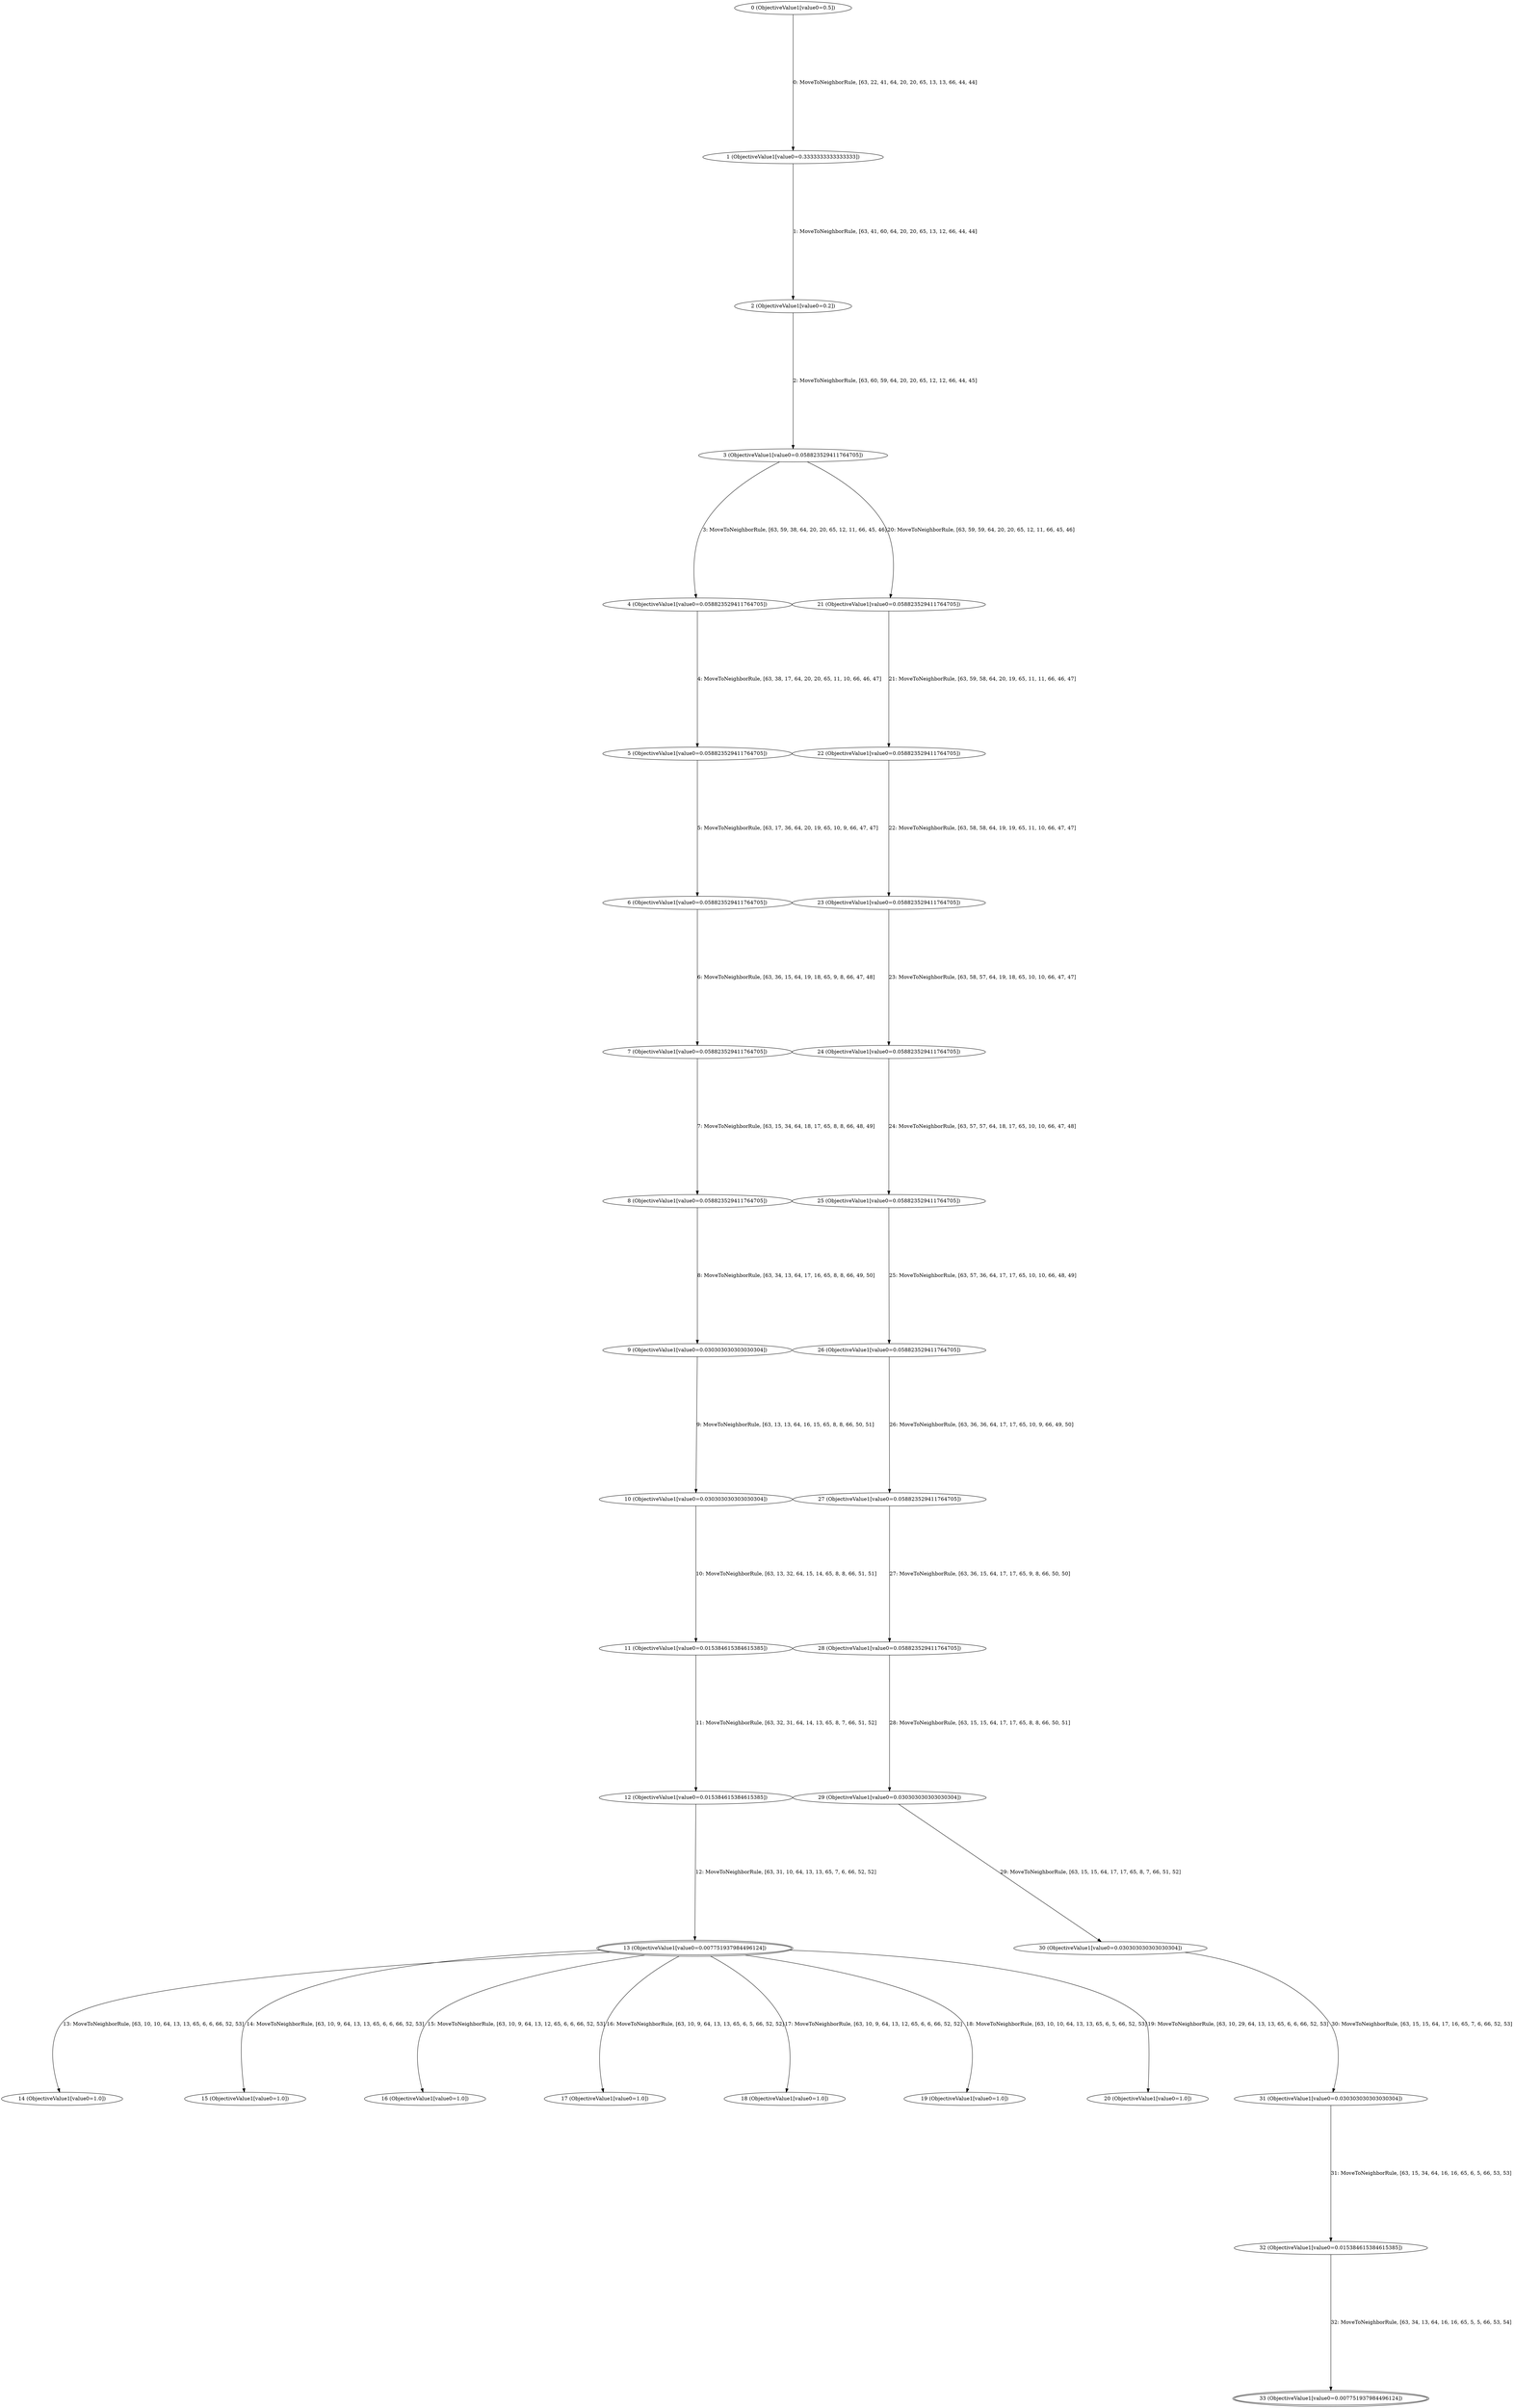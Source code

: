 digraph designSpace {
nodesep=0
ranksep=5
node[
	style=filled
	fillcolor=white
]
0 [label = "0 (ObjectiveValue1[value0=0.5])"
URL="./0.svg"]
1 [label = "1 (ObjectiveValue1[value0=0.3333333333333333])"
URL="./1.svg"]
0 -> 1 [label="0: MoveToNeighborRule, [63, 22, 41, 64, 20, 20, 65, 13, 13, 66, 44, 44]"]
2 [label = "2 (ObjectiveValue1[value0=0.2])"
URL="./2.svg"]
1 -> 2 [label="1: MoveToNeighborRule, [63, 41, 60, 64, 20, 20, 65, 13, 12, 66, 44, 44]"]
3 [label = "3 (ObjectiveValue1[value0=0.058823529411764705])"
URL="./3.svg"]
2 -> 3 [label="2: MoveToNeighborRule, [63, 60, 59, 64, 20, 20, 65, 12, 12, 66, 44, 45]"]
4 [label = "4 (ObjectiveValue1[value0=0.058823529411764705])"
URL="./4.svg"]
3 -> 4 [label="3: MoveToNeighborRule, [63, 59, 38, 64, 20, 20, 65, 12, 11, 66, 45, 46]"]
5 [label = "5 (ObjectiveValue1[value0=0.058823529411764705])"
URL="./5.svg"]
4 -> 5 [label="4: MoveToNeighborRule, [63, 38, 17, 64, 20, 20, 65, 11, 10, 66, 46, 47]"]
6 [label = "6 (ObjectiveValue1[value0=0.058823529411764705])"
URL="./6.svg"]
5 -> 6 [label="5: MoveToNeighborRule, [63, 17, 36, 64, 20, 19, 65, 10, 9, 66, 47, 47]"]
7 [label = "7 (ObjectiveValue1[value0=0.058823529411764705])"
URL="./7.svg"]
6 -> 7 [label="6: MoveToNeighborRule, [63, 36, 15, 64, 19, 18, 65, 9, 8, 66, 47, 48]"]
8 [label = "8 (ObjectiveValue1[value0=0.058823529411764705])"
URL="./8.svg"]
7 -> 8 [label="7: MoveToNeighborRule, [63, 15, 34, 64, 18, 17, 65, 8, 8, 66, 48, 49]"]
9 [label = "9 (ObjectiveValue1[value0=0.030303030303030304])"
URL="./9.svg"]
8 -> 9 [label="8: MoveToNeighborRule, [63, 34, 13, 64, 17, 16, 65, 8, 8, 66, 49, 50]"]
10 [label = "10 (ObjectiveValue1[value0=0.030303030303030304])"
URL="./10.svg"]
9 -> 10 [label="9: MoveToNeighborRule, [63, 13, 13, 64, 16, 15, 65, 8, 8, 66, 50, 51]"]
11 [label = "11 (ObjectiveValue1[value0=0.015384615384615385])"
URL="./11.svg"]
10 -> 11 [label="10: MoveToNeighborRule, [63, 13, 32, 64, 15, 14, 65, 8, 8, 66, 51, 51]"]
12 [label = "12 (ObjectiveValue1[value0=0.015384615384615385])"
URL="./12.svg"]
11 -> 12 [label="11: MoveToNeighborRule, [63, 32, 31, 64, 14, 13, 65, 8, 7, 66, 51, 52]"]
13 [label = "13 (ObjectiveValue1[value0=0.007751937984496124])"
URL="./13.svg"]
13 [peripheries = 2]
12 -> 13 [label="12: MoveToNeighborRule, [63, 31, 10, 64, 13, 13, 65, 7, 6, 66, 52, 52]"]
14 [label = "14 (ObjectiveValue1[value0=1.0])"
URL="./14.svg"]
13 -> 14 [label="13: MoveToNeighborRule, [63, 10, 10, 64, 13, 13, 65, 6, 6, 66, 52, 53]"]
15 [label = "15 (ObjectiveValue1[value0=1.0])"
URL="./15.svg"]
13 -> 15 [label="14: MoveToNeighborRule, [63, 10, 9, 64, 13, 13, 65, 6, 6, 66, 52, 53]"]
16 [label = "16 (ObjectiveValue1[value0=1.0])"
URL="./16.svg"]
13 -> 16 [label="15: MoveToNeighborRule, [63, 10, 9, 64, 13, 12, 65, 6, 6, 66, 52, 53]"]
17 [label = "17 (ObjectiveValue1[value0=1.0])"
URL="./17.svg"]
13 -> 17 [label="16: MoveToNeighborRule, [63, 10, 9, 64, 13, 13, 65, 6, 5, 66, 52, 52]"]
18 [label = "18 (ObjectiveValue1[value0=1.0])"
URL="./18.svg"]
13 -> 18 [label="17: MoveToNeighborRule, [63, 10, 9, 64, 13, 12, 65, 6, 6, 66, 52, 52]"]
19 [label = "19 (ObjectiveValue1[value0=1.0])"
URL="./19.svg"]
13 -> 19 [label="18: MoveToNeighborRule, [63, 10, 10, 64, 13, 13, 65, 6, 5, 66, 52, 53]"]
20 [label = "20 (ObjectiveValue1[value0=1.0])"
URL="./20.svg"]
13 -> 20 [label="19: MoveToNeighborRule, [63, 10, 29, 64, 13, 13, 65, 6, 6, 66, 52, 53]"]
21 [label = "21 (ObjectiveValue1[value0=0.058823529411764705])"
URL="./21.svg"]
3 -> 21 [label="20: MoveToNeighborRule, [63, 59, 59, 64, 20, 20, 65, 12, 11, 66, 45, 46]"]
22 [label = "22 (ObjectiveValue1[value0=0.058823529411764705])"
URL="./22.svg"]
21 -> 22 [label="21: MoveToNeighborRule, [63, 59, 58, 64, 20, 19, 65, 11, 11, 66, 46, 47]"]
23 [label = "23 (ObjectiveValue1[value0=0.058823529411764705])"
URL="./23.svg"]
22 -> 23 [label="22: MoveToNeighborRule, [63, 58, 58, 64, 19, 19, 65, 11, 10, 66, 47, 47]"]
24 [label = "24 (ObjectiveValue1[value0=0.058823529411764705])"
URL="./24.svg"]
23 -> 24 [label="23: MoveToNeighborRule, [63, 58, 57, 64, 19, 18, 65, 10, 10, 66, 47, 47]"]
25 [label = "25 (ObjectiveValue1[value0=0.058823529411764705])"
URL="./25.svg"]
24 -> 25 [label="24: MoveToNeighborRule, [63, 57, 57, 64, 18, 17, 65, 10, 10, 66, 47, 48]"]
26 [label = "26 (ObjectiveValue1[value0=0.058823529411764705])"
URL="./26.svg"]
25 -> 26 [label="25: MoveToNeighborRule, [63, 57, 36, 64, 17, 17, 65, 10, 10, 66, 48, 49]"]
27 [label = "27 (ObjectiveValue1[value0=0.058823529411764705])"
URL="./27.svg"]
26 -> 27 [label="26: MoveToNeighborRule, [63, 36, 36, 64, 17, 17, 65, 10, 9, 66, 49, 50]"]
28 [label = "28 (ObjectiveValue1[value0=0.058823529411764705])"
URL="./28.svg"]
27 -> 28 [label="27: MoveToNeighborRule, [63, 36, 15, 64, 17, 17, 65, 9, 8, 66, 50, 50]"]
29 [label = "29 (ObjectiveValue1[value0=0.030303030303030304])"
URL="./29.svg"]
28 -> 29 [label="28: MoveToNeighborRule, [63, 15, 15, 64, 17, 17, 65, 8, 8, 66, 50, 51]"]
30 [label = "30 (ObjectiveValue1[value0=0.030303030303030304])"
URL="./30.svg"]
29 -> 30 [label="29: MoveToNeighborRule, [63, 15, 15, 64, 17, 17, 65, 8, 7, 66, 51, 52]"]
31 [label = "31 (ObjectiveValue1[value0=0.030303030303030304])"
URL="./31.svg"]
30 -> 31 [label="30: MoveToNeighborRule, [63, 15, 15, 64, 17, 16, 65, 7, 6, 66, 52, 53]"]
32 [label = "32 (ObjectiveValue1[value0=0.015384615384615385])"
URL="./32.svg"]
31 -> 32 [label="31: MoveToNeighborRule, [63, 15, 34, 64, 16, 16, 65, 6, 5, 66, 53, 53]"]
33 [label = "33 (ObjectiveValue1[value0=0.007751937984496124])"
URL="./33.svg"]
33 [peripheries = 2]
32 -> 33 [label="32: MoveToNeighborRule, [63, 34, 13, 64, 16, 16, 65, 5, 5, 66, 53, 54]"]
}